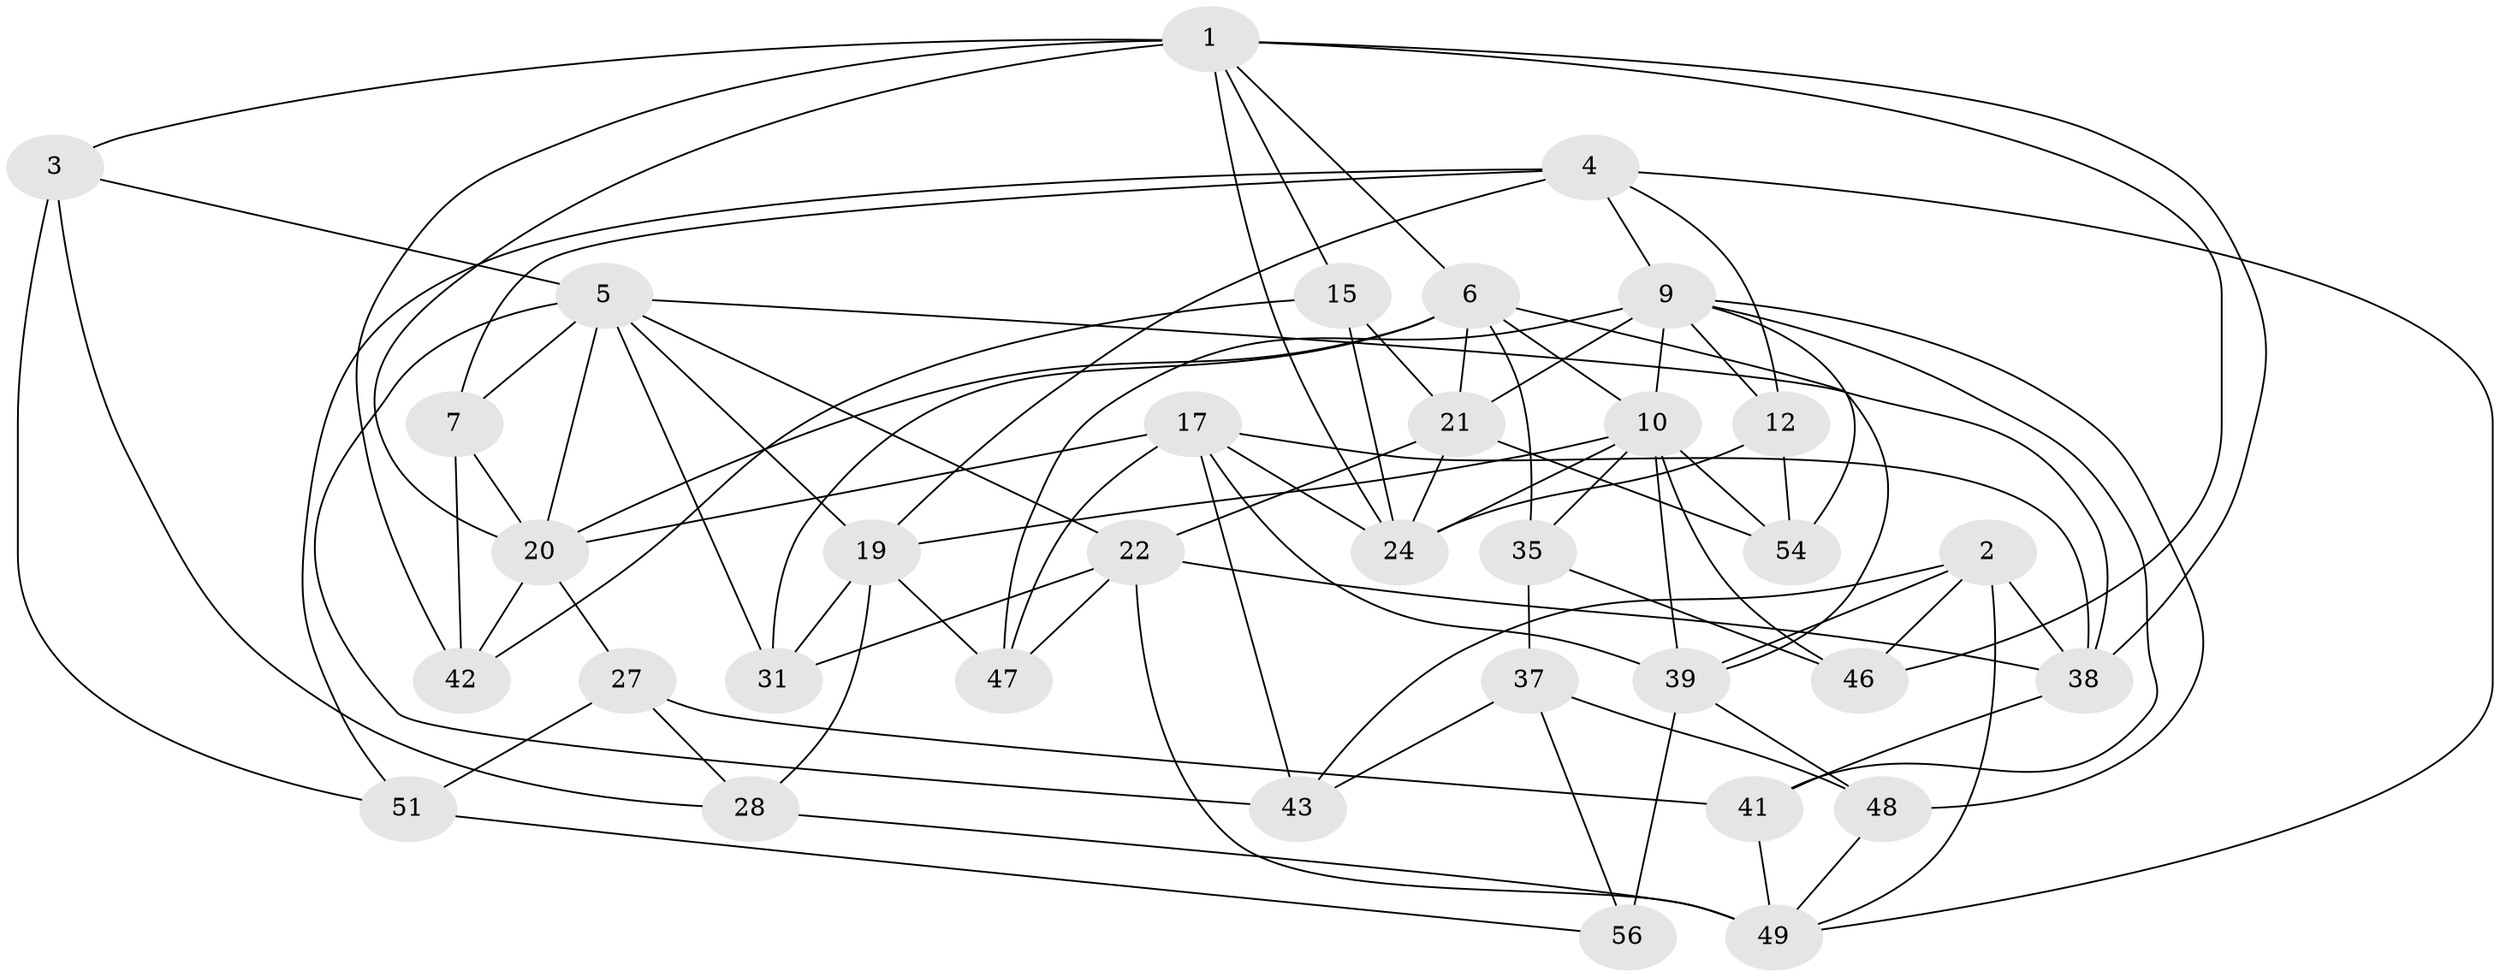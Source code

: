 // original degree distribution, {4: 1.0}
// Generated by graph-tools (version 1.1) at 2025/20/03/04/25 18:20:38]
// undirected, 34 vertices, 88 edges
graph export_dot {
graph [start="1"]
  node [color=gray90,style=filled];
  1 [super="+29+50+36"];
  2 [super="+23"];
  3;
  4 [super="+53"];
  5 [super="+13"];
  6 [super="+30+8"];
  7;
  9 [super="+16"];
  10 [super="+58+11"];
  12;
  15;
  17 [super="+18"];
  19 [super="+26"];
  20 [super="+33+34"];
  21 [super="+32"];
  22 [super="+45"];
  24 [super="+40"];
  27;
  28;
  31;
  35;
  37;
  38 [super="+55"];
  39 [super="+57+44"];
  41;
  42;
  43;
  46;
  47;
  48;
  49 [super="+52"];
  51;
  54;
  56;
  1 -- 42;
  1 -- 15;
  1 -- 3;
  1 -- 38;
  1 -- 46;
  1 -- 6;
  1 -- 20;
  1 -- 24;
  2 -- 46;
  2 -- 49;
  2 -- 43;
  2 -- 38;
  2 -- 39 [weight=2];
  3 -- 28;
  3 -- 51;
  3 -- 5;
  4 -- 7;
  4 -- 51;
  4 -- 49;
  4 -- 9;
  4 -- 19;
  4 -- 12;
  5 -- 38;
  5 -- 7;
  5 -- 20;
  5 -- 19;
  5 -- 22;
  5 -- 43;
  5 -- 31;
  6 -- 31;
  6 -- 35;
  6 -- 21;
  6 -- 10;
  6 -- 20 [weight=2];
  6 -- 39;
  7 -- 42;
  7 -- 20;
  9 -- 48;
  9 -- 10;
  9 -- 54;
  9 -- 12;
  9 -- 47;
  9 -- 41;
  9 -- 21;
  10 -- 19;
  10 -- 46;
  10 -- 35;
  10 -- 54;
  10 -- 24;
  10 -- 39;
  12 -- 24;
  12 -- 54;
  15 -- 42;
  15 -- 24;
  15 -- 21;
  17 -- 47;
  17 -- 43;
  17 -- 39;
  17 -- 38;
  17 -- 20;
  17 -- 24;
  19 -- 28;
  19 -- 31;
  19 -- 47;
  20 -- 42;
  20 -- 27;
  21 -- 24;
  21 -- 54;
  21 -- 22;
  22 -- 38;
  22 -- 49;
  22 -- 47;
  22 -- 31;
  27 -- 51;
  27 -- 41;
  27 -- 28;
  28 -- 49;
  35 -- 46;
  35 -- 37;
  37 -- 43;
  37 -- 56;
  37 -- 48;
  38 -- 41;
  39 -- 56 [weight=2];
  39 -- 48;
  41 -- 49;
  48 -- 49;
  51 -- 56;
}
